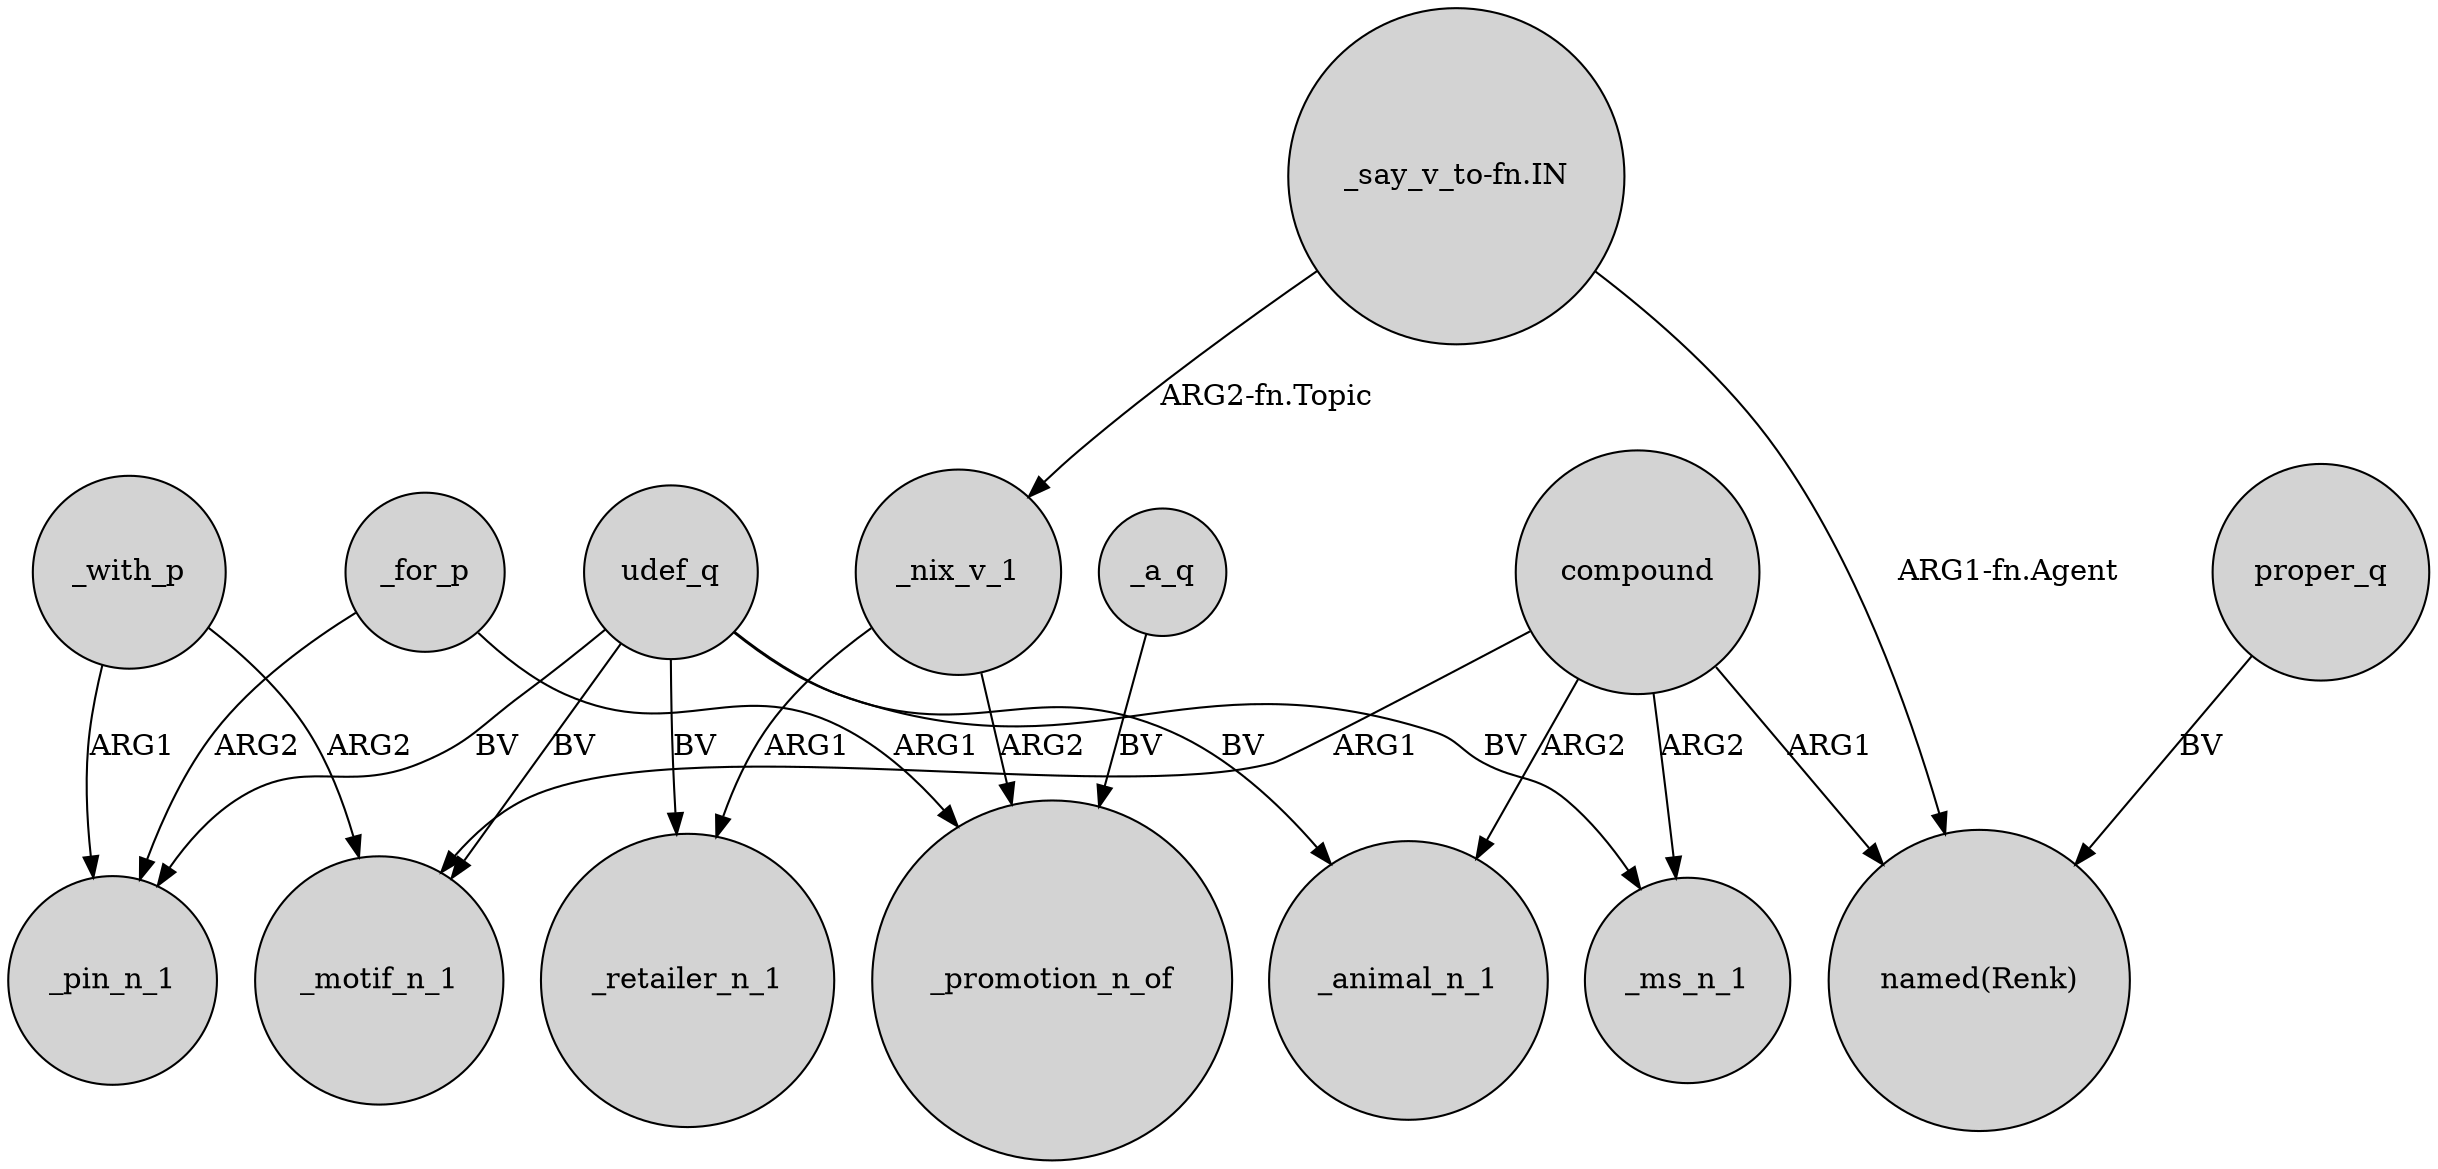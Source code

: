 digraph {
	node [shape=circle style=filled]
	compound -> _motif_n_1 [label=ARG1]
	compound -> _ms_n_1 [label=ARG2]
	_for_p -> _promotion_n_of [label=ARG1]
	_for_p -> _pin_n_1 [label=ARG2]
	_nix_v_1 -> _promotion_n_of [label=ARG2]
	_with_p -> _pin_n_1 [label=ARG1]
	_a_q -> _promotion_n_of [label=BV]
	"_say_v_to-fn.IN" -> _nix_v_1 [label="ARG2-fn.Topic"]
	"_say_v_to-fn.IN" -> "named(Renk)" [label="ARG1-fn.Agent"]
	udef_q -> _ms_n_1 [label=BV]
	udef_q -> _animal_n_1 [label=BV]
	compound -> "named(Renk)" [label=ARG1]
	compound -> _animal_n_1 [label=ARG2]
	_nix_v_1 -> _retailer_n_1 [label=ARG1]
	udef_q -> _pin_n_1 [label=BV]
	udef_q -> _retailer_n_1 [label=BV]
	_with_p -> _motif_n_1 [label=ARG2]
	proper_q -> "named(Renk)" [label=BV]
	udef_q -> _motif_n_1 [label=BV]
}
